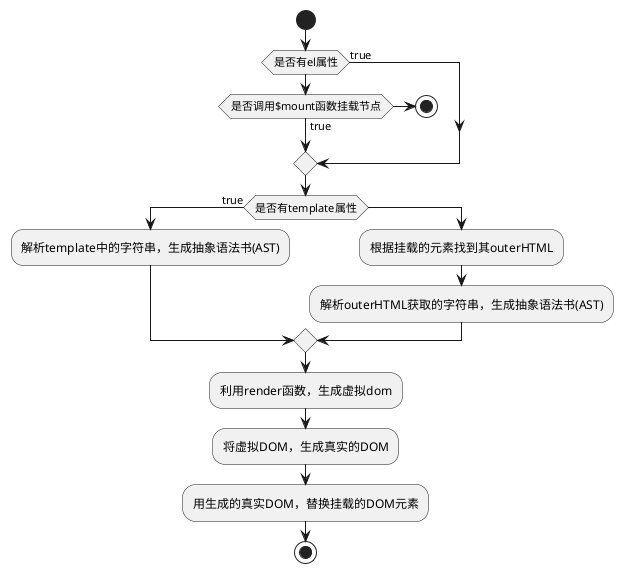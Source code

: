 @startuml

start
if(是否有el属性) then(true)
else
    if(是否调用$mount函数挂载节点) then(true)
    else 
        stop
    endif    
endif

if(是否有template属性) then(true)
    :解析template中的字符串，生成抽象语法书(AST);
else 
    :根据挂载的元素找到其outerHTML;
    :解析outerHTML获取的字符串，生成抽象语法书(AST);
endif   

:利用render函数，生成虚拟dom;
:将虚拟DOM，生成真实的DOM;
:用生成的真实DOM，替换挂载的DOM元素;
stop

@enduml
